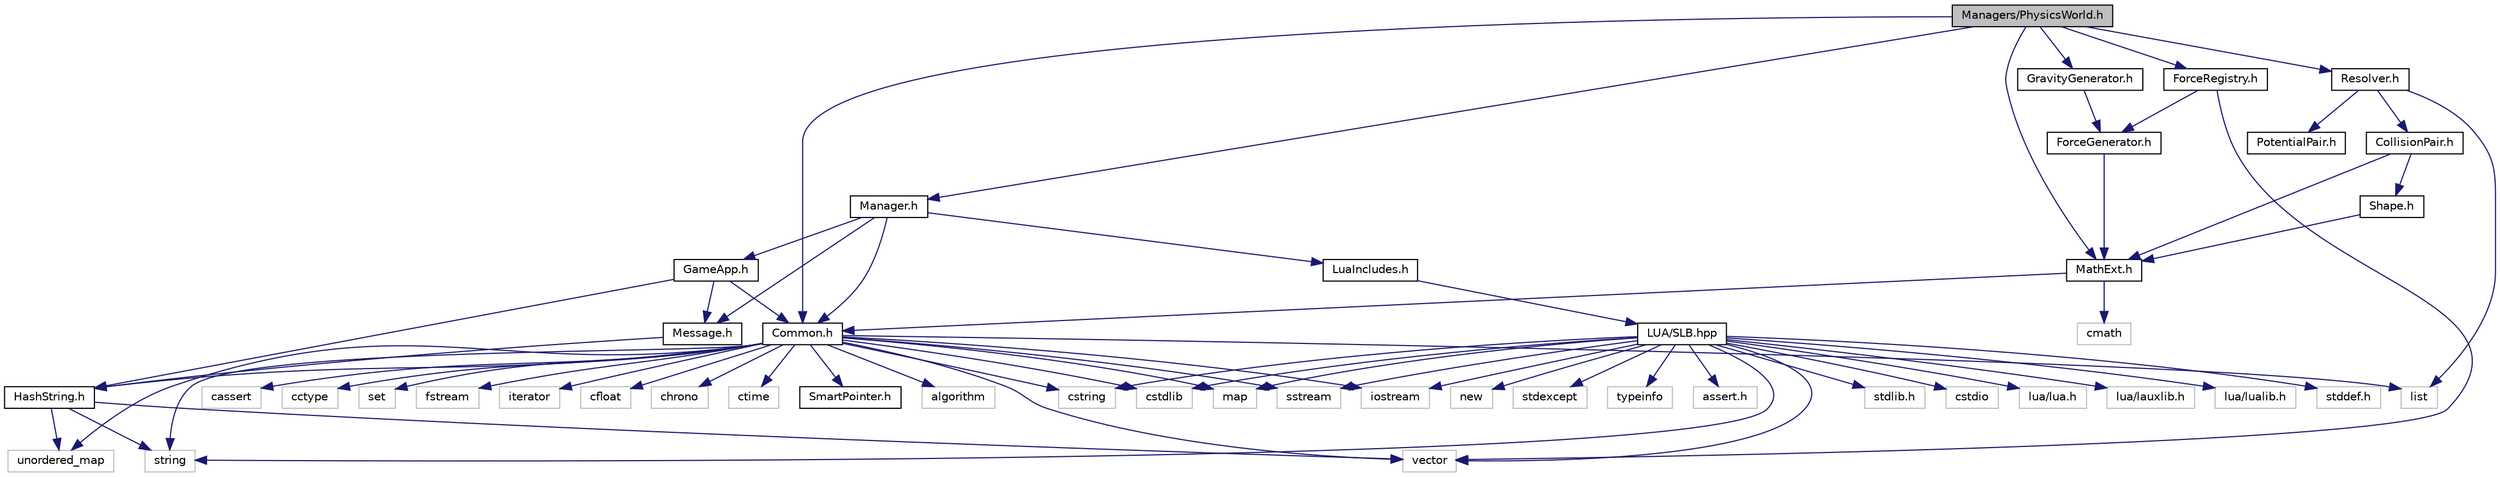 digraph "Managers/PhysicsWorld.h"
{
  edge [fontname="Helvetica",fontsize="10",labelfontname="Helvetica",labelfontsize="10"];
  node [fontname="Helvetica",fontsize="10",shape=record];
  Node1 [label="Managers/PhysicsWorld.h",height=0.2,width=0.4,color="black", fillcolor="grey75", style="filled", fontcolor="black"];
  Node1 -> Node2 [color="midnightblue",fontsize="10",style="solid"];
  Node2 [label="Common.h",height=0.2,width=0.4,color="black", fillcolor="white", style="filled",URL="$Common_8h.html"];
  Node2 -> Node3 [color="midnightblue",fontsize="10",style="solid"];
  Node3 [label="algorithm",height=0.2,width=0.4,color="grey75", fillcolor="white", style="filled"];
  Node2 -> Node4 [color="midnightblue",fontsize="10",style="solid"];
  Node4 [label="vector",height=0.2,width=0.4,color="grey75", fillcolor="white", style="filled"];
  Node2 -> Node5 [color="midnightblue",fontsize="10",style="solid"];
  Node5 [label="string",height=0.2,width=0.4,color="grey75", fillcolor="white", style="filled"];
  Node2 -> Node6 [color="midnightblue",fontsize="10",style="solid"];
  Node6 [label="cstring",height=0.2,width=0.4,color="grey75", fillcolor="white", style="filled"];
  Node2 -> Node7 [color="midnightblue",fontsize="10",style="solid"];
  Node7 [label="cassert",height=0.2,width=0.4,color="grey75", fillcolor="white", style="filled"];
  Node2 -> Node8 [color="midnightblue",fontsize="10",style="solid"];
  Node8 [label="cstdlib",height=0.2,width=0.4,color="grey75", fillcolor="white", style="filled"];
  Node2 -> Node9 [color="midnightblue",fontsize="10",style="solid"];
  Node9 [label="cctype",height=0.2,width=0.4,color="grey75", fillcolor="white", style="filled"];
  Node2 -> Node10 [color="midnightblue",fontsize="10",style="solid"];
  Node10 [label="map",height=0.2,width=0.4,color="grey75", fillcolor="white", style="filled"];
  Node2 -> Node11 [color="midnightblue",fontsize="10",style="solid"];
  Node11 [label="set",height=0.2,width=0.4,color="grey75", fillcolor="white", style="filled"];
  Node2 -> Node12 [color="midnightblue",fontsize="10",style="solid"];
  Node12 [label="list",height=0.2,width=0.4,color="grey75", fillcolor="white", style="filled"];
  Node2 -> Node13 [color="midnightblue",fontsize="10",style="solid"];
  Node13 [label="fstream",height=0.2,width=0.4,color="grey75", fillcolor="white", style="filled"];
  Node2 -> Node14 [color="midnightblue",fontsize="10",style="solid"];
  Node14 [label="sstream",height=0.2,width=0.4,color="grey75", fillcolor="white", style="filled"];
  Node2 -> Node15 [color="midnightblue",fontsize="10",style="solid"];
  Node15 [label="iostream",height=0.2,width=0.4,color="grey75", fillcolor="white", style="filled"];
  Node2 -> Node16 [color="midnightblue",fontsize="10",style="solid"];
  Node16 [label="iterator",height=0.2,width=0.4,color="grey75", fillcolor="white", style="filled"];
  Node2 -> Node17 [color="midnightblue",fontsize="10",style="solid"];
  Node17 [label="cfloat",height=0.2,width=0.4,color="grey75", fillcolor="white", style="filled"];
  Node2 -> Node18 [color="midnightblue",fontsize="10",style="solid"];
  Node18 [label="unordered_map",height=0.2,width=0.4,color="grey75", fillcolor="white", style="filled"];
  Node2 -> Node19 [color="midnightblue",fontsize="10",style="solid"];
  Node19 [label="chrono",height=0.2,width=0.4,color="grey75", fillcolor="white", style="filled"];
  Node2 -> Node20 [color="midnightblue",fontsize="10",style="solid"];
  Node20 [label="ctime",height=0.2,width=0.4,color="grey75", fillcolor="white", style="filled"];
  Node2 -> Node21 [color="midnightblue",fontsize="10",style="solid"];
  Node21 [label="HashString.h",height=0.2,width=0.4,color="black", fillcolor="white", style="filled",URL="$HashString_8h.html"];
  Node21 -> Node5 [color="midnightblue",fontsize="10",style="solid"];
  Node21 -> Node4 [color="midnightblue",fontsize="10",style="solid"];
  Node21 -> Node18 [color="midnightblue",fontsize="10",style="solid"];
  Node2 -> Node22 [color="midnightblue",fontsize="10",style="solid"];
  Node22 [label="SmartPointer.h",height=0.2,width=0.4,color="black", fillcolor="white", style="filled",URL="$SmartPointer_8h.html"];
  Node1 -> Node23 [color="midnightblue",fontsize="10",style="solid"];
  Node23 [label="Manager.h",height=0.2,width=0.4,color="black", fillcolor="white", style="filled",URL="$Manager_8h.html"];
  Node23 -> Node2 [color="midnightblue",fontsize="10",style="solid"];
  Node23 -> Node24 [color="midnightblue",fontsize="10",style="solid"];
  Node24 [label="Message.h",height=0.2,width=0.4,color="black", fillcolor="white", style="filled",URL="$Message_8h.html"];
  Node24 -> Node21 [color="midnightblue",fontsize="10",style="solid"];
  Node23 -> Node25 [color="midnightblue",fontsize="10",style="solid"];
  Node25 [label="GameApp.h",height=0.2,width=0.4,color="black", fillcolor="white", style="filled",URL="$GameApp_8h.html"];
  Node25 -> Node2 [color="midnightblue",fontsize="10",style="solid"];
  Node25 -> Node24 [color="midnightblue",fontsize="10",style="solid"];
  Node25 -> Node21 [color="midnightblue",fontsize="10",style="solid"];
  Node23 -> Node26 [color="midnightblue",fontsize="10",style="solid"];
  Node26 [label="LuaIncludes.h",height=0.2,width=0.4,color="black", fillcolor="white", style="filled",URL="$LuaIncludes_8h.html"];
  Node26 -> Node27 [color="midnightblue",fontsize="10",style="solid"];
  Node27 [label="LUA/SLB.hpp",height=0.2,width=0.4,color="black", fillcolor="white", style="filled",URL="$SLB_8hpp.html"];
  Node27 -> Node28 [color="midnightblue",fontsize="10",style="solid"];
  Node28 [label="stdlib.h",height=0.2,width=0.4,color="grey75", fillcolor="white", style="filled"];
  Node27 -> Node29 [color="midnightblue",fontsize="10",style="solid"];
  Node29 [label="cstdio",height=0.2,width=0.4,color="grey75", fillcolor="white", style="filled"];
  Node27 -> Node6 [color="midnightblue",fontsize="10",style="solid"];
  Node27 -> Node30 [color="midnightblue",fontsize="10",style="solid"];
  Node30 [label="lua/lua.h",height=0.2,width=0.4,color="grey75", fillcolor="white", style="filled"];
  Node27 -> Node31 [color="midnightblue",fontsize="10",style="solid"];
  Node31 [label="lua/lauxlib.h",height=0.2,width=0.4,color="grey75", fillcolor="white", style="filled"];
  Node27 -> Node32 [color="midnightblue",fontsize="10",style="solid"];
  Node32 [label="lua/lualib.h",height=0.2,width=0.4,color="grey75", fillcolor="white", style="filled"];
  Node27 -> Node33 [color="midnightblue",fontsize="10",style="solid"];
  Node33 [label="stddef.h",height=0.2,width=0.4,color="grey75", fillcolor="white", style="filled"];
  Node27 -> Node34 [color="midnightblue",fontsize="10",style="solid"];
  Node34 [label="new",height=0.2,width=0.4,color="grey75", fillcolor="white", style="filled"];
  Node27 -> Node35 [color="midnightblue",fontsize="10",style="solid"];
  Node35 [label="stdexcept",height=0.2,width=0.4,color="grey75", fillcolor="white", style="filled"];
  Node27 -> Node5 [color="midnightblue",fontsize="10",style="solid"];
  Node27 -> Node36 [color="midnightblue",fontsize="10",style="solid"];
  Node36 [label="typeinfo",height=0.2,width=0.4,color="grey75", fillcolor="white", style="filled"];
  Node27 -> Node37 [color="midnightblue",fontsize="10",style="solid"];
  Node37 [label="assert.h",height=0.2,width=0.4,color="grey75", fillcolor="white", style="filled"];
  Node27 -> Node10 [color="midnightblue",fontsize="10",style="solid"];
  Node27 -> Node14 [color="midnightblue",fontsize="10",style="solid"];
  Node27 -> Node4 [color="midnightblue",fontsize="10",style="solid"];
  Node27 -> Node15 [color="midnightblue",fontsize="10",style="solid"];
  Node27 -> Node8 [color="midnightblue",fontsize="10",style="solid"];
  Node1 -> Node38 [color="midnightblue",fontsize="10",style="solid"];
  Node38 [label="MathExt.h",height=0.2,width=0.4,color="black", fillcolor="white", style="filled",URL="$MathExt_8h.html"];
  Node38 -> Node39 [color="midnightblue",fontsize="10",style="solid"];
  Node39 [label="cmath",height=0.2,width=0.4,color="grey75", fillcolor="white", style="filled"];
  Node38 -> Node2 [color="midnightblue",fontsize="10",style="solid"];
  Node1 -> Node40 [color="midnightblue",fontsize="10",style="solid"];
  Node40 [label="ForceRegistry.h",height=0.2,width=0.4,color="black", fillcolor="white", style="filled",URL="$ForceRegistry_8h.html"];
  Node40 -> Node41 [color="midnightblue",fontsize="10",style="solid"];
  Node41 [label="ForceGenerator.h",height=0.2,width=0.4,color="black", fillcolor="white", style="filled",URL="$ForceGenerator_8h.html"];
  Node41 -> Node38 [color="midnightblue",fontsize="10",style="solid"];
  Node40 -> Node4 [color="midnightblue",fontsize="10",style="solid"];
  Node1 -> Node42 [color="midnightblue",fontsize="10",style="solid"];
  Node42 [label="GravityGenerator.h",height=0.2,width=0.4,color="black", fillcolor="white", style="filled",URL="$GravityGenerator_8h.html"];
  Node42 -> Node41 [color="midnightblue",fontsize="10",style="solid"];
  Node1 -> Node43 [color="midnightblue",fontsize="10",style="solid"];
  Node43 [label="Resolver.h",height=0.2,width=0.4,color="black", fillcolor="white", style="filled",URL="$Resolver_8h.html"];
  Node43 -> Node12 [color="midnightblue",fontsize="10",style="solid"];
  Node43 -> Node44 [color="midnightblue",fontsize="10",style="solid"];
  Node44 [label="CollisionPair.h",height=0.2,width=0.4,color="black", fillcolor="white", style="filled",URL="$CollisionPair_8h.html"];
  Node44 -> Node38 [color="midnightblue",fontsize="10",style="solid"];
  Node44 -> Node45 [color="midnightblue",fontsize="10",style="solid"];
  Node45 [label="Shape.h",height=0.2,width=0.4,color="black", fillcolor="white", style="filled",URL="$Shape_8h.html"];
  Node45 -> Node38 [color="midnightblue",fontsize="10",style="solid"];
  Node43 -> Node46 [color="midnightblue",fontsize="10",style="solid"];
  Node46 [label="PotentialPair.h",height=0.2,width=0.4,color="black", fillcolor="white", style="filled",URL="$PotentialPair_8h.html"];
}
